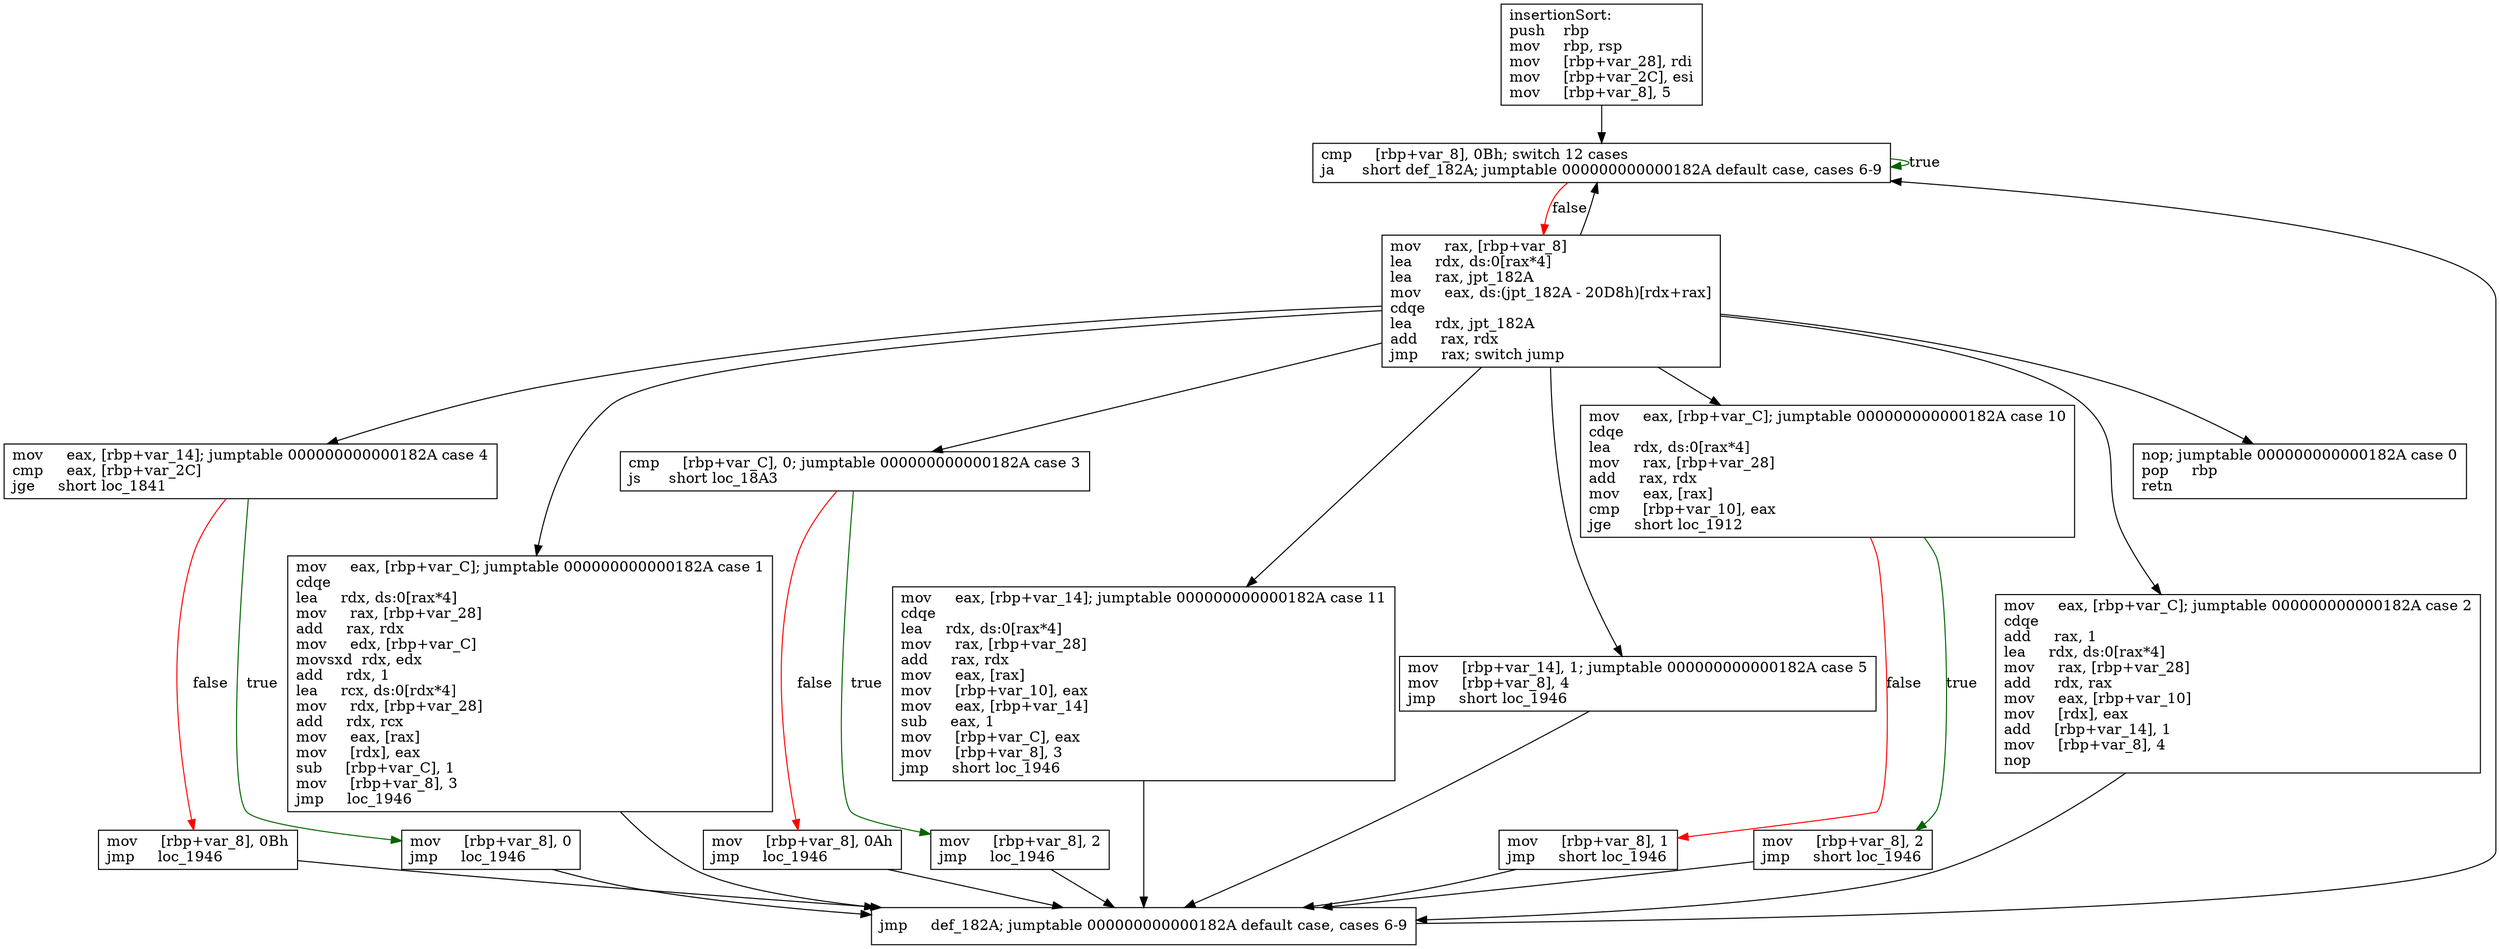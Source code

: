 digraph "insertionSort" {
	graph [
	];
	node [
		shape = "box"
	];
	edge [
	];
	"0" [
		label = "insertionSort:\lpush    rbp\lmov     rbp, rsp\lmov     [rbp+var_28], rdi\lmov     [rbp+var_2C], esi\lmov     [rbp+var_8], 5\l"
	];
	"1" [
		label = "cmp     [rbp+var_8], 0Bh; switch 12 cases\lja      short def_182A; jumptable 000000000000182A default case, cases 6-9\l"
	];
	"2" [
		label = "mov     rax, [rbp+var_8]\llea     rdx, ds:0[rax*4]\llea     rax, jpt_182A\lmov     eax, ds:(jpt_182A - 20D8h)[rdx+rax]\lcdqe\llea     rdx, jpt_182A\ladd     rax, rdx\ljmp     rax; switch jump\l"
	];
	"3" [
		label = "mov     eax, [rbp+var_14]; jumptable 000000000000182A case 4\lcmp     eax, [rbp+var_2C]\ljge     short loc_1841\l"
	];
	"4" [
		label = "mov     [rbp+var_8], 0Bh\ljmp     loc_1946\l"
	];
	"5" [
		label = "mov     [rbp+var_8], 0\ljmp     loc_1946\l"
	];
	"6" [
		label = "mov     eax, [rbp+var_C]; jumptable 000000000000182A case 1\lcdqe\llea     rdx, ds:0[rax*4]\lmov     rax, [rbp+var_28]\ladd     rax, rdx\lmov     edx, [rbp+var_C]\lmovsxd  rdx, edx\ladd     rdx, 1\llea     rcx, ds:0[rdx*4]\lmov     rdx, [rbp+var_28]\ladd     rdx, rcx\lmov     eax, [rax]\lmov     [rdx], eax\lsub     [rbp+var_C], 1\lmov     [rbp+var_8], 3\ljmp     loc_1946\l"
	];
	"7" [
		label = "cmp     [rbp+var_C], 0; jumptable 000000000000182A case 3\ljs      short loc_18A3\l"
	];
	"8" [
		label = "mov     [rbp+var_8], 0Ah\ljmp     loc_1946\l"
	];
	"9" [
		label = "mov     [rbp+var_8], 2\ljmp     loc_1946\l"
	];
	"10" [
		label = "mov     eax, [rbp+var_14]; jumptable 000000000000182A case 11\lcdqe\llea     rdx, ds:0[rax*4]\lmov     rax, [rbp+var_28]\ladd     rax, rdx\lmov     eax, [rax]\lmov     [rbp+var_10], eax\lmov     eax, [rbp+var_14]\lsub     eax, 1\lmov     [rbp+var_C], eax\lmov     [rbp+var_8], 3\ljmp     short loc_1946\l"
	];
	"11" [
		label = "mov     [rbp+var_14], 1; jumptable 000000000000182A case 5\lmov     [rbp+var_8], 4\ljmp     short loc_1946\l"
	];
	"12" [
		label = "mov     eax, [rbp+var_C]; jumptable 000000000000182A case 10\lcdqe\llea     rdx, ds:0[rax*4]\lmov     rax, [rbp+var_28]\ladd     rax, rdx\lmov     eax, [rax]\lcmp     [rbp+var_10], eax\ljge     short loc_1912\l"
	];
	"13" [
		label = "mov     [rbp+var_8], 1\ljmp     short loc_1946\l"
	];
	"14" [
		label = "mov     [rbp+var_8], 2\ljmp     short loc_1946\l"
	];
	"15" [
		label = "mov     eax, [rbp+var_C]; jumptable 000000000000182A case 2\lcdqe\ladd     rax, 1\llea     rdx, ds:0[rax*4]\lmov     rax, [rbp+var_28]\ladd     rdx, rax\lmov     eax, [rbp+var_10]\lmov     [rdx], eax\ladd     [rbp+var_14], 1\lmov     [rbp+var_8], 4\lnop\l"
	];
	"16" [
		label = "jmp     def_182A; jumptable 000000000000182A default case, cases 6-9\l"
	];
	"17" [
		label = "nop; jumptable 000000000000182A case 0\lpop     rbp\lretn\l"
	];
// node 0
	"0" -> "1" [ ];
// node 1
	"1" -> "2" [ label = "false", color = red ];
	"1" -> "1" [ label = "true", color = darkgreen ];
// node 2
	"2" -> "1" [ ];
	"2" -> "3" [ ];
	"2" -> "6" [ ];
	"2" -> "7" [ ];
	"2" -> "10" [ ];
	"2" -> "11" [ ];
	"2" -> "12" [ ];
	"2" -> "15" [ ];
	"2" -> "17" [ ];
// node 3
	"3" -> "4" [ label = "false", color = red ];
	"3" -> "5" [ label = "true", color = darkgreen ];
// node 4
	"4" -> "16" [ ];
// node 5
	"5" -> "16" [ ];
// node 6
	"6" -> "16" [ ];
// node 7
	"7" -> "8" [ label = "false", color = red ];
	"7" -> "9" [ label = "true", color = darkgreen ];
// node 8
	"8" -> "16" [ ];
// node 9
	"9" -> "16" [ ];
// node 10
	"10" -> "16" [ ];
// node 11
	"11" -> "16" [ ];
// node 12
	"12" -> "13" [ label = "false", color = red ];
	"12" -> "14" [ label = "true", color = darkgreen ];
// node 13
	"13" -> "16" [ ];
// node 14
	"14" -> "16" [ ];
// node 15
	"15" -> "16" [ ];
// node 16
	"16" -> "1" [ ];
// node 17
}
